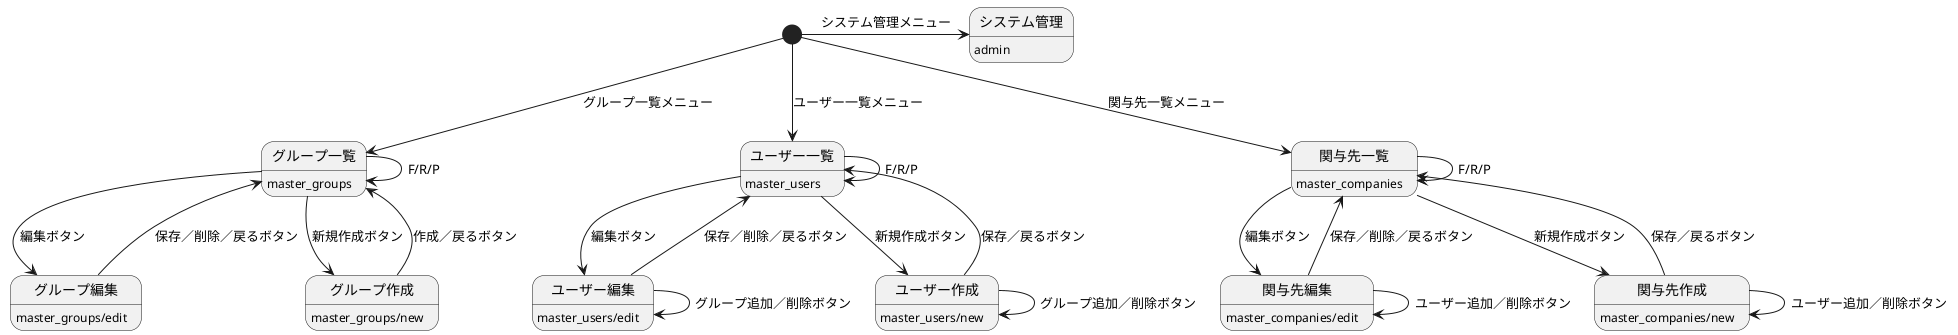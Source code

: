 @startuml 設定
[*] --> グループ一覧: グループ一覧メニュー

グループ一覧 --> グループ編集: 編集ボタン
グループ編集 --> グループ一覧: 保存／削除／戻るボタン

グループ一覧 --> グループ作成: 新規作成ボタン
グループ作成 --> グループ一覧: 作成／戻るボタン

グループ一覧 --> グループ一覧: F/R/P

グループ一覧: master_groups
グループ作成: master_groups/new
グループ編集: master_groups/edit

[*] --> ユーザー一覧: ユーザー一覧メニュー

ユーザー一覧 --> ユーザー編集: 編集ボタン
ユーザー編集 --> ユーザー一覧: 保存／削除／戻るボタン

ユーザー一覧 --> ユーザー作成: 新規作成ボタン
ユーザー作成 --> ユーザー一覧: 保存／戻るボタン

ユーザー一覧 --> ユーザー一覧: F/R/P
ユーザー編集 --> ユーザー編集: グループ追加／削除ボタン
ユーザー作成 --> ユーザー作成: グループ追加／削除ボタン

ユーザー一覧: master_users
ユーザー作成: master_users/new
ユーザー編集: master_users/edit

[*] --> 関与先一覧: 関与先一覧メニュー

関与先一覧 --> 関与先編集: 編集ボタン
関与先編集 --> 関与先一覧: 保存／削除／戻るボタン

関与先一覧 --> 関与先作成: 新規作成ボタン
関与先作成 --> 関与先一覧: 保存／戻るボタン

関与先一覧 --> 関与先一覧: F/R/P
関与先編集 --> 関与先編集: ユーザー追加／削除ボタン
関与先作成 --> 関与先作成: ユーザー追加／削除ボタン

関与先一覧: master_companies
関与先作成: master_companies/new
関与先編集: master_companies/edit

[*] -> システム管理: システム管理メニュー

システム管理: admin
@enduml
